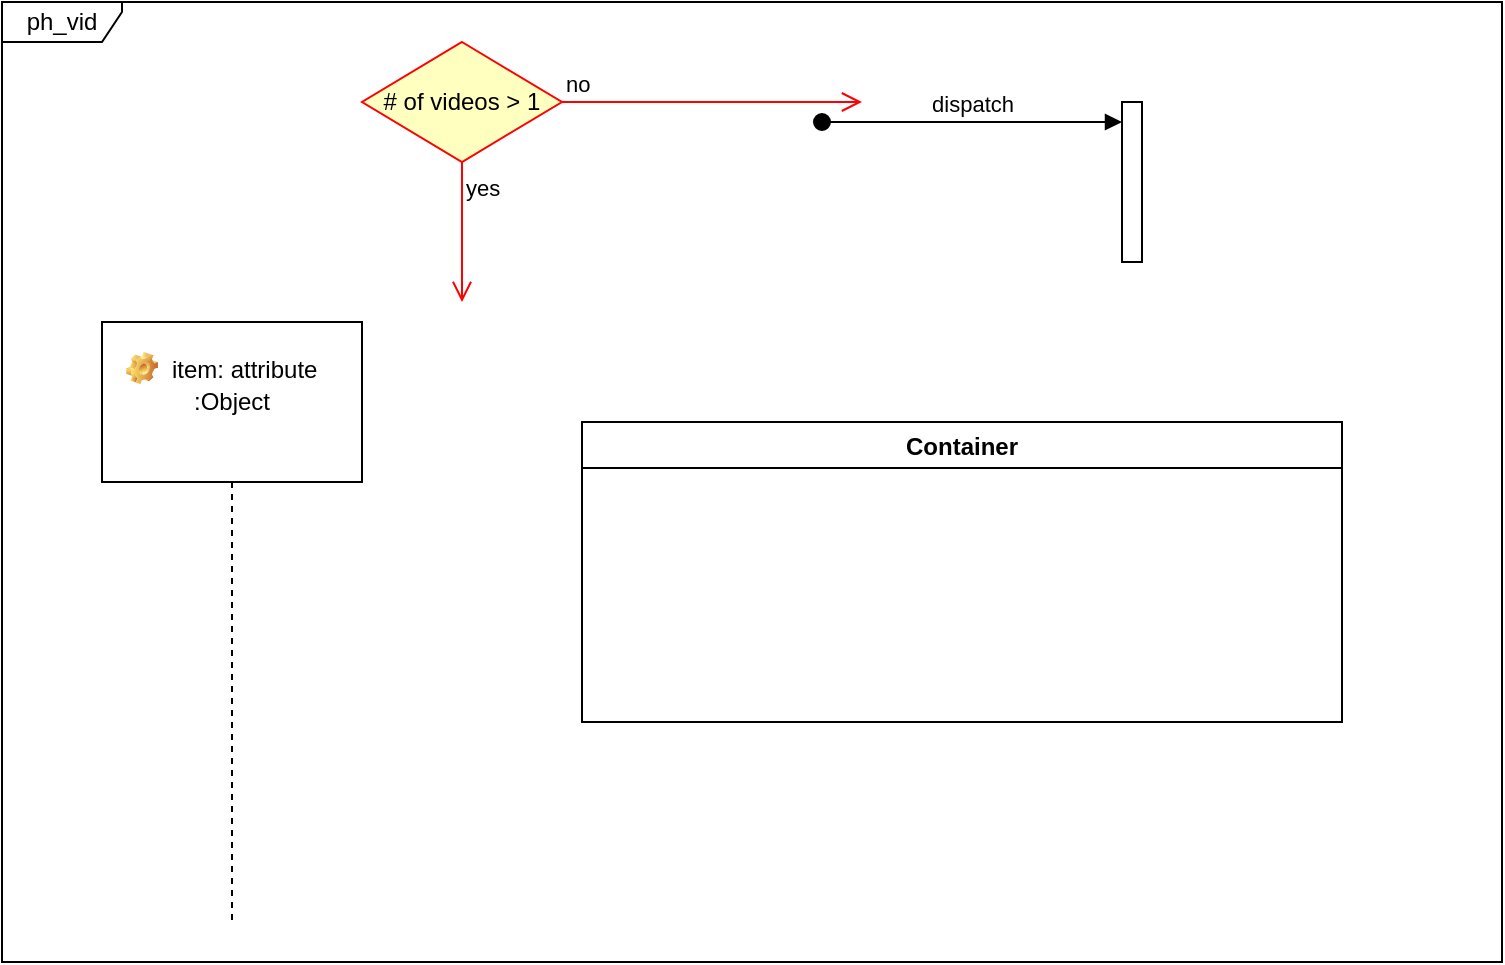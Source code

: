 <mxfile version="12.2.9" type="github" pages="3">
  <diagram id="AwbfEzpDd8xSR2dKTyjw" name="ph_vid_loop">
    <mxGraphModel dx="1021" dy="511" grid="1" gridSize="10" guides="1" tooltips="1" connect="1" arrows="1" fold="1" page="1" pageScale="1" pageWidth="850" pageHeight="1100" math="0" shadow="0">
      <root>
        <mxCell id="Jjdpp9kzdlKeJ8DKWI-i-0"/>
        <mxCell id="Jjdpp9kzdlKeJ8DKWI-i-1" parent="Jjdpp9kzdlKeJ8DKWI-i-0"/>
        <mxCell id="kKwHOPGvg4fn7I3pD740-0" value="ph_vid" style="shape=umlFrame;whiteSpace=wrap;html=1;width=60;height=20;" parent="Jjdpp9kzdlKeJ8DKWI-i-1" vertex="1">
          <mxGeometry x="20" y="50" width="750" height="480" as="geometry"/>
        </mxCell>
        <mxCell id="3LHcxx38Fz820UR3ZZb6-0" value="" style="html=1;points=[];perimeter=orthogonalPerimeter;" parent="Jjdpp9kzdlKeJ8DKWI-i-1" vertex="1">
          <mxGeometry x="580" y="100" width="10" height="80" as="geometry"/>
        </mxCell>
        <mxCell id="3LHcxx38Fz820UR3ZZb6-1" value="dispatch" style="html=1;verticalAlign=bottom;startArrow=oval;endArrow=block;startSize=8;" parent="Jjdpp9kzdlKeJ8DKWI-i-1" target="3LHcxx38Fz820UR3ZZb6-0" edge="1">
          <mxGeometry relative="1" as="geometry">
            <mxPoint x="430" y="110" as="sourcePoint"/>
          </mxGeometry>
        </mxCell>
        <mxCell id="VnJPsCmSPEkNU2JOGeLp-0" value="Container" style="swimlane;" parent="Jjdpp9kzdlKeJ8DKWI-i-1" vertex="1">
          <mxGeometry x="310" y="260" width="380" height="150" as="geometry"/>
        </mxCell>
        <mxCell id="Ll8Ll0utZGQ6ejz3md0A-0" value=":Object" style="shape=umlLifeline;perimeter=lifelinePerimeter;whiteSpace=wrap;html=1;container=1;collapsible=0;recursiveResize=0;outlineConnect=0;size=80;" parent="Jjdpp9kzdlKeJ8DKWI-i-1" vertex="1">
          <mxGeometry x="70" y="210" width="130" height="300" as="geometry"/>
        </mxCell>
        <mxCell id="Ll8Ll0utZGQ6ejz3md0A-2" value="item: attribute" style="label;fontStyle=0;strokeColor=none;fillColor=none;align=left;verticalAlign=top;overflow=hidden;spacingLeft=28;spacingRight=4;rotatable=0;points=[[0,0.5],[1,0.5]];portConstraint=eastwest;imageWidth=16;imageHeight=16;image=img/clipart/Gear_128x128.png" parent="Ll8Ll0utZGQ6ejz3md0A-0" vertex="1">
          <mxGeometry x="5" y="10" width="120" height="26" as="geometry"/>
        </mxCell>
        <mxCell id="UbIw8AjE3OovaRkyUzxW-0" value="# of videos &amp;gt; 1" style="rhombus;whiteSpace=wrap;html=1;fillColor=#ffffc0;strokeColor=#ff0000;" vertex="1" parent="Jjdpp9kzdlKeJ8DKWI-i-1">
          <mxGeometry x="200" y="70" width="100" height="60" as="geometry"/>
        </mxCell>
        <mxCell id="UbIw8AjE3OovaRkyUzxW-1" value="no" style="edgeStyle=orthogonalEdgeStyle;html=1;align=left;verticalAlign=bottom;endArrow=open;endSize=8;strokeColor=#ff0000;" edge="1" source="UbIw8AjE3OovaRkyUzxW-0" parent="Jjdpp9kzdlKeJ8DKWI-i-1">
          <mxGeometry x="-1" relative="1" as="geometry">
            <mxPoint x="450" y="100" as="targetPoint"/>
            <Array as="points">
              <mxPoint x="400" y="100"/>
            </Array>
          </mxGeometry>
        </mxCell>
        <mxCell id="UbIw8AjE3OovaRkyUzxW-2" value="yes" style="edgeStyle=orthogonalEdgeStyle;html=1;align=left;verticalAlign=top;endArrow=open;endSize=8;strokeColor=#ff0000;" edge="1" source="UbIw8AjE3OovaRkyUzxW-0" parent="Jjdpp9kzdlKeJ8DKWI-i-1">
          <mxGeometry x="-1" relative="1" as="geometry">
            <mxPoint x="250" y="200" as="targetPoint"/>
            <Array as="points">
              <mxPoint x="250" y="190"/>
            </Array>
          </mxGeometry>
        </mxCell>
      </root>
    </mxGraphModel>
  </diagram>
  <diagram id="X8xxeZtMaUqWloNi_NUE" name="ph_datadownload">
    <mxGraphModel dx="868" dy="434" grid="1" gridSize="10" guides="1" tooltips="1" connect="1" arrows="1" fold="1" page="1" pageScale="1" pageWidth="850" pageHeight="1100" math="0" shadow="0">
      <root>
        <mxCell id="l5QIk7LVCsUGL1zNA7kD-0"/>
        <mxCell id="l5QIk7LVCsUGL1zNA7kD-1" parent="l5QIk7LVCsUGL1zNA7kD-0"/>
        <mxCell id="l5QIk7LVCsUGL1zNA7kD-2" value="ph_datadownload" style="shape=umlFrame;whiteSpace=wrap;html=1;width=140;height=20;" parent="l5QIk7LVCsUGL1zNA7kD-1" vertex="1">
          <mxGeometry x="20" y="20" width="760" height="580" as="geometry"/>
        </mxCell>
        <mxCell id="1mIaOZ23cjCyIw2l2IKU-0" value="" style="ellipse;html=1;shape=startState;fillColor=#000000;strokeColor=#ff0000;" vertex="1" parent="l5QIk7LVCsUGL1zNA7kD-1">
          <mxGeometry x="70" y="50" width="30" height="30" as="geometry"/>
        </mxCell>
        <mxCell id="1mIaOZ23cjCyIw2l2IKU-1" value="" style="edgeStyle=orthogonalEdgeStyle;html=1;verticalAlign=bottom;endArrow=open;endSize=8;strokeColor=#ff0000;" edge="1" source="1mIaOZ23cjCyIw2l2IKU-0" parent="l5QIk7LVCsUGL1zNA7kD-1" target="1mIaOZ23cjCyIw2l2IKU-2">
          <mxGeometry relative="1" as="geometry">
            <mxPoint x="55" y="140" as="targetPoint"/>
          </mxGeometry>
        </mxCell>
        <mxCell id="1mIaOZ23cjCyIw2l2IKU-2" value="IDLE" style="html=1;" vertex="1" parent="l5QIk7LVCsUGL1zNA7kD-1">
          <mxGeometry x="30" y="120" width="110" height="50" as="geometry"/>
        </mxCell>
        <mxCell id="SqnLXMk6XBoaeApYODCm-5" value="BeautifulSoup" style="shape=component;align=left;spacingLeft=36;" vertex="1" parent="l5QIk7LVCsUGL1zNA7kD-1">
          <mxGeometry x="170" y="35" width="130" height="60" as="geometry"/>
        </mxCell>
        <mxCell id="SqnLXMk6XBoaeApYODCm-6" value="Selenium" style="shape=component;align=left;spacingLeft=36;" vertex="1" parent="l5QIk7LVCsUGL1zNA7kD-1">
          <mxGeometry x="330" y="35" width="120" height="60" as="geometry"/>
        </mxCell>
        <mxCell id="SqnLXMk6XBoaeApYODCm-7" value="http-request-randomizer" style="shape=component;align=left;spacingLeft=36;" vertex="1" parent="l5QIk7LVCsUGL1zNA7kD-1">
          <mxGeometry x="480" y="35" width="180" height="60" as="geometry"/>
        </mxCell>
      </root>
    </mxGraphModel>
  </diagram>
  <diagram id="OfdHNIP_iHX9oZ2ZFSQs" name="reddit_bot">
    <mxGraphModel dx="868" dy="434" grid="1" gridSize="10" guides="1" tooltips="1" connect="1" arrows="1" fold="1" page="1" pageScale="1" pageWidth="850" pageHeight="1100" math="0" shadow="0">
      <root>
        <mxCell id="9OtKHRBxRGDBuByY-BPE-0"/>
        <mxCell id="9OtKHRBxRGDBuByY-BPE-1" parent="9OtKHRBxRGDBuByY-BPE-0"/>
      </root>
    </mxGraphModel>
  </diagram>
</mxfile>
